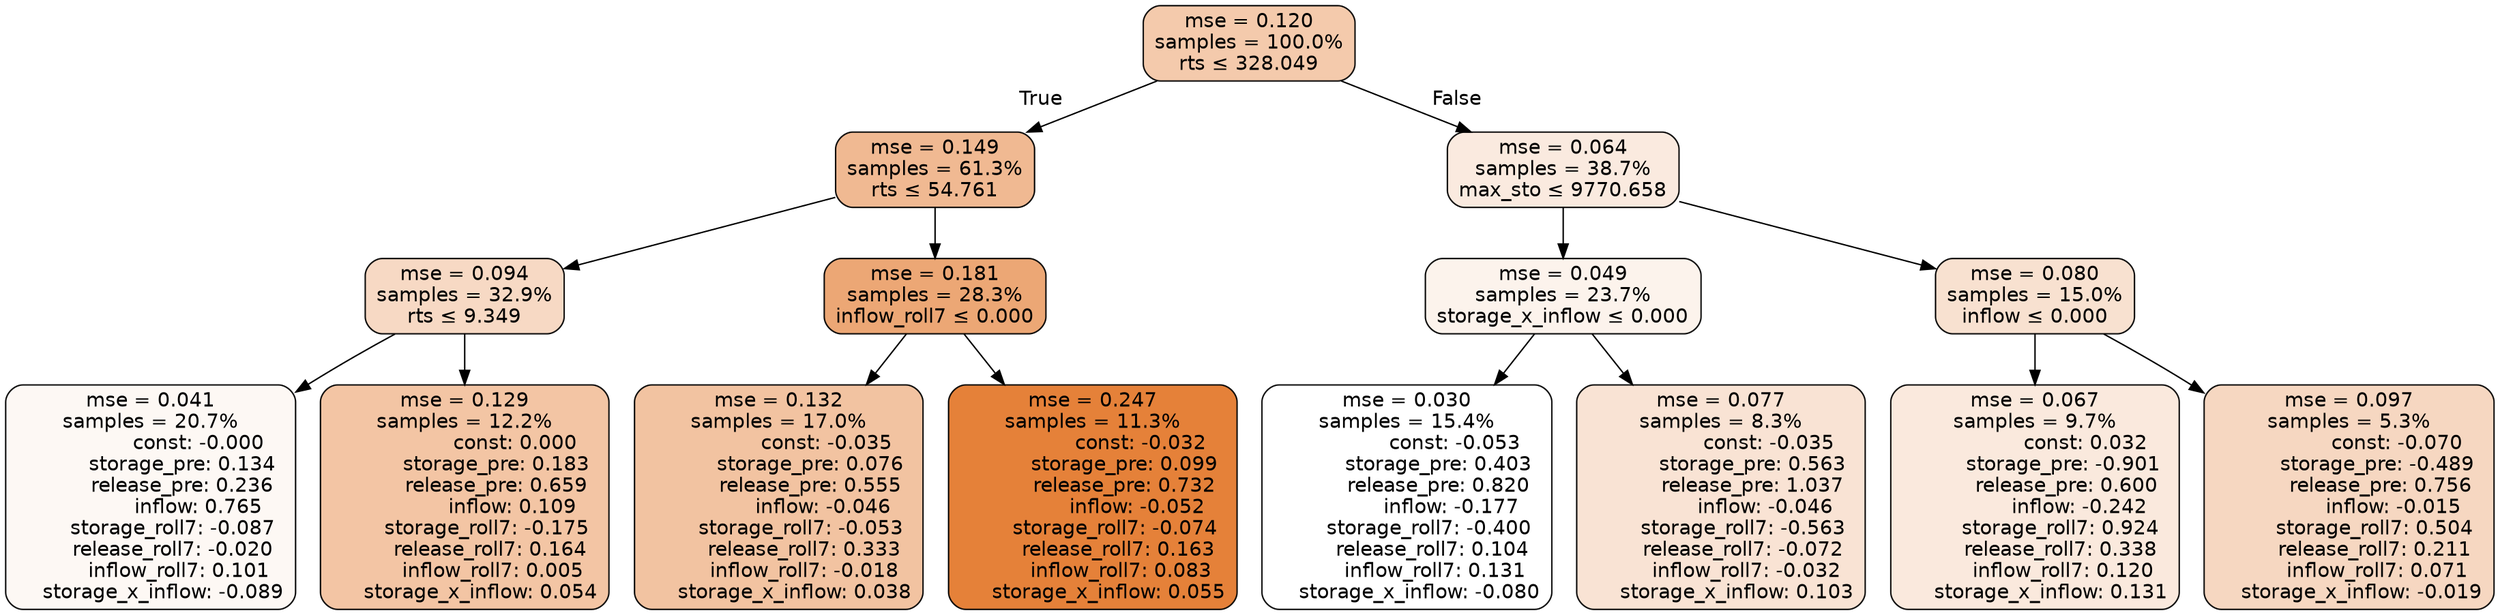 digraph tree {
bgcolor="transparent"
node [shape=rectangle, style="filled, rounded", color="black", fontname=helvetica] ;
edge [fontname=helvetica] ;
	"0" [label="mse = 0.120
samples = 100.0%
rts &le; 328.049", fillcolor="#f4caac"]
	"1" [label="mse = 0.149
samples = 61.3%
rts &le; 54.761", fillcolor="#f0b992"]
	"2" [label="mse = 0.094
samples = 32.9%
rts &le; 9.349", fillcolor="#f7d9c4"]
	"3" [label="mse = 0.041
samples = 20.7%
               const: -0.000
          storage_pre: 0.134
          release_pre: 0.236
               inflow: 0.765
       storage_roll7: -0.087
       release_roll7: -0.020
         inflow_roll7: 0.101
    storage_x_inflow: -0.089", fillcolor="#fdf8f4"]
	"4" [label="mse = 0.129
samples = 12.2%
                const: 0.000
          storage_pre: 0.183
          release_pre: 0.659
               inflow: 0.109
       storage_roll7: -0.175
        release_roll7: 0.164
         inflow_roll7: 0.005
     storage_x_inflow: 0.054", fillcolor="#f3c5a4"]
	"5" [label="mse = 0.181
samples = 28.3%
inflow_roll7 &le; 0.000", fillcolor="#eca775"]
	"6" [label="mse = 0.132
samples = 17.0%
               const: -0.035
          storage_pre: 0.076
          release_pre: 0.555
              inflow: -0.046
       storage_roll7: -0.053
        release_roll7: 0.333
        inflow_roll7: -0.018
     storage_x_inflow: 0.038", fillcolor="#f2c3a1"]
	"7" [label="mse = 0.247
samples = 11.3%
               const: -0.032
          storage_pre: 0.099
          release_pre: 0.732
              inflow: -0.052
       storage_roll7: -0.074
        release_roll7: 0.163
         inflow_roll7: 0.083
     storage_x_inflow: 0.055", fillcolor="#e58139"]
	"8" [label="mse = 0.064
samples = 38.7%
max_sto &le; 9770.658", fillcolor="#faeadf"]
	"9" [label="mse = 0.049
samples = 23.7%
storage_x_inflow &le; 0.000", fillcolor="#fcf3ec"]
	"10" [label="mse = 0.030
samples = 15.4%
               const: -0.053
          storage_pre: 0.403
          release_pre: 0.820
              inflow: -0.177
       storage_roll7: -0.400
        release_roll7: 0.104
         inflow_roll7: 0.131
    storage_x_inflow: -0.080", fillcolor="#ffffff"]
	"11" [label="mse = 0.077
samples = 8.3%
               const: -0.035
          storage_pre: 0.563
          release_pre: 1.037
              inflow: -0.046
       storage_roll7: -0.563
       release_roll7: -0.072
        inflow_roll7: -0.032
     storage_x_inflow: 0.103", fillcolor="#f9e3d4"]
	"12" [label="mse = 0.080
samples = 15.0%
inflow &le; 0.000", fillcolor="#f8e1d0"]
	"13" [label="mse = 0.067
samples = 9.7%
                const: 0.032
         storage_pre: -0.901
          release_pre: 0.600
              inflow: -0.242
        storage_roll7: 0.924
        release_roll7: 0.338
         inflow_roll7: 0.120
     storage_x_inflow: 0.131", fillcolor="#fae9dd"]
	"14" [label="mse = 0.097
samples = 5.3%
               const: -0.070
         storage_pre: -0.489
          release_pre: 0.756
              inflow: -0.015
        storage_roll7: 0.504
        release_roll7: 0.211
         inflow_roll7: 0.071
    storage_x_inflow: -0.019", fillcolor="#f6d7c1"]

	"0" -> "1" [labeldistance=2.5, labelangle=45, headlabel="True"]
	"1" -> "2"
	"2" -> "3"
	"2" -> "4"
	"1" -> "5"
	"5" -> "6"
	"5" -> "7"
	"0" -> "8" [labeldistance=2.5, labelangle=-45, headlabel="False"]
	"8" -> "9"
	"9" -> "10"
	"9" -> "11"
	"8" -> "12"
	"12" -> "13"
	"12" -> "14"
}